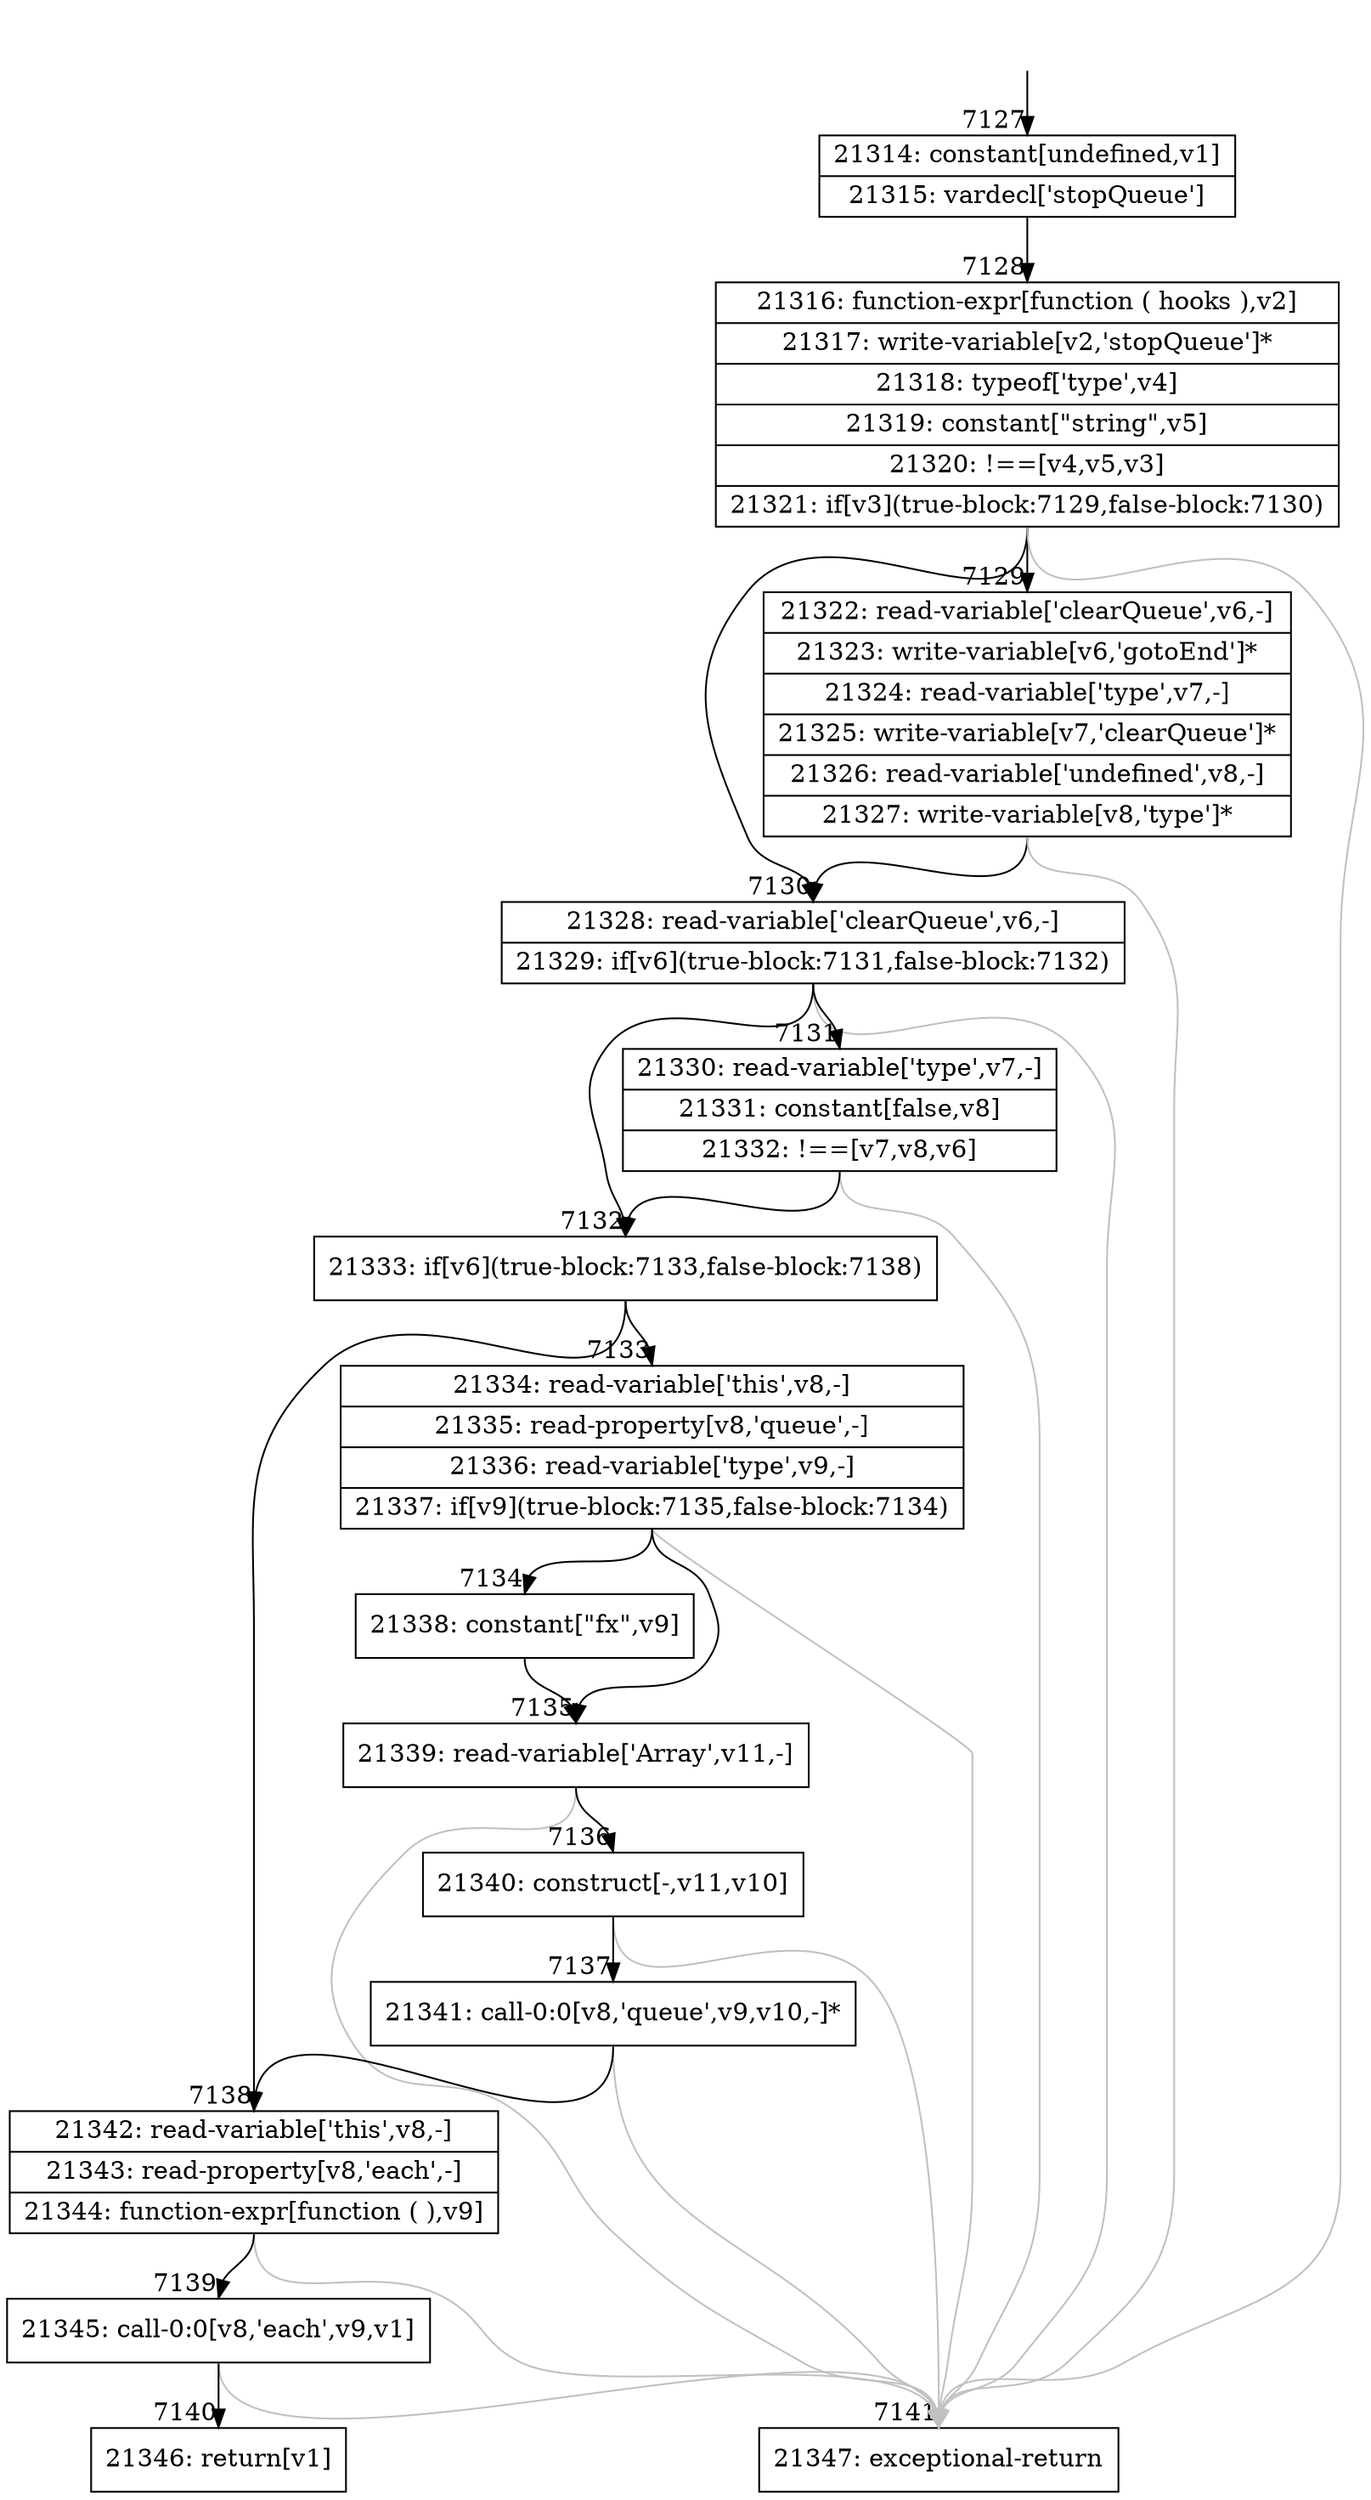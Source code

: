 digraph {
rankdir="TD"
BB_entry433[shape=none,label=""];
BB_entry433 -> BB7127 [tailport=s, headport=n, headlabel="    7127"]
BB7127 [shape=record label="{21314: constant[undefined,v1]|21315: vardecl['stopQueue']}" ] 
BB7127 -> BB7128 [tailport=s, headport=n, headlabel="      7128"]
BB7128 [shape=record label="{21316: function-expr[function ( hooks ),v2]|21317: write-variable[v2,'stopQueue']*|21318: typeof['type',v4]|21319: constant[\"string\",v5]|21320: !==[v4,v5,v3]|21321: if[v3](true-block:7129,false-block:7130)}" ] 
BB7128 -> BB7129 [tailport=s, headport=n, headlabel="      7129"]
BB7128 -> BB7130 [tailport=s, headport=n, headlabel="      7130"]
BB7128 -> BB7141 [tailport=s, headport=n, color=gray, headlabel="      7141"]
BB7129 [shape=record label="{21322: read-variable['clearQueue',v6,-]|21323: write-variable[v6,'gotoEnd']*|21324: read-variable['type',v7,-]|21325: write-variable[v7,'clearQueue']*|21326: read-variable['undefined',v8,-]|21327: write-variable[v8,'type']*}" ] 
BB7129 -> BB7130 [tailport=s, headport=n]
BB7129 -> BB7141 [tailport=s, headport=n, color=gray]
BB7130 [shape=record label="{21328: read-variable['clearQueue',v6,-]|21329: if[v6](true-block:7131,false-block:7132)}" ] 
BB7130 -> BB7132 [tailport=s, headport=n, headlabel="      7132"]
BB7130 -> BB7131 [tailport=s, headport=n, headlabel="      7131"]
BB7130 -> BB7141 [tailport=s, headport=n, color=gray]
BB7131 [shape=record label="{21330: read-variable['type',v7,-]|21331: constant[false,v8]|21332: !==[v7,v8,v6]}" ] 
BB7131 -> BB7132 [tailport=s, headport=n]
BB7131 -> BB7141 [tailport=s, headport=n, color=gray]
BB7132 [shape=record label="{21333: if[v6](true-block:7133,false-block:7138)}" ] 
BB7132 -> BB7133 [tailport=s, headport=n, headlabel="      7133"]
BB7132 -> BB7138 [tailport=s, headport=n, headlabel="      7138"]
BB7133 [shape=record label="{21334: read-variable['this',v8,-]|21335: read-property[v8,'queue',-]|21336: read-variable['type',v9,-]|21337: if[v9](true-block:7135,false-block:7134)}" ] 
BB7133 -> BB7135 [tailport=s, headport=n, headlabel="      7135"]
BB7133 -> BB7134 [tailport=s, headport=n, headlabel="      7134"]
BB7133 -> BB7141 [tailport=s, headport=n, color=gray]
BB7134 [shape=record label="{21338: constant[\"fx\",v9]}" ] 
BB7134 -> BB7135 [tailport=s, headport=n]
BB7135 [shape=record label="{21339: read-variable['Array',v11,-]}" ] 
BB7135 -> BB7136 [tailport=s, headport=n, headlabel="      7136"]
BB7135 -> BB7141 [tailport=s, headport=n, color=gray]
BB7136 [shape=record label="{21340: construct[-,v11,v10]}" ] 
BB7136 -> BB7137 [tailport=s, headport=n, headlabel="      7137"]
BB7136 -> BB7141 [tailport=s, headport=n, color=gray]
BB7137 [shape=record label="{21341: call-0:0[v8,'queue',v9,v10,-]*}" ] 
BB7137 -> BB7138 [tailport=s, headport=n]
BB7137 -> BB7141 [tailport=s, headport=n, color=gray]
BB7138 [shape=record label="{21342: read-variable['this',v8,-]|21343: read-property[v8,'each',-]|21344: function-expr[function ( ),v9]}" ] 
BB7138 -> BB7139 [tailport=s, headport=n, headlabel="      7139"]
BB7138 -> BB7141 [tailport=s, headport=n, color=gray]
BB7139 [shape=record label="{21345: call-0:0[v8,'each',v9,v1]}" ] 
BB7139 -> BB7140 [tailport=s, headport=n, headlabel="      7140"]
BB7139 -> BB7141 [tailport=s, headport=n, color=gray]
BB7140 [shape=record label="{21346: return[v1]}" ] 
BB7141 [shape=record label="{21347: exceptional-return}" ] 
}
